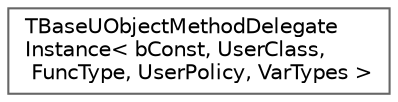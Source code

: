 digraph "Graphical Class Hierarchy"
{
 // INTERACTIVE_SVG=YES
 // LATEX_PDF_SIZE
  bgcolor="transparent";
  edge [fontname=Helvetica,fontsize=10,labelfontname=Helvetica,labelfontsize=10];
  node [fontname=Helvetica,fontsize=10,shape=box,height=0.2,width=0.4];
  rankdir="LR";
  Node0 [id="Node000000",label="TBaseUObjectMethodDelegate\lInstance\< bConst, UserClass,\l FuncType, UserPolicy, VarTypes \>",height=0.2,width=0.4,color="grey40", fillcolor="white", style="filled",URL="$d8/d34/classTBaseUObjectMethodDelegateInstance.html",tooltip="Implements a delegate binding for UObject methods."];
}
